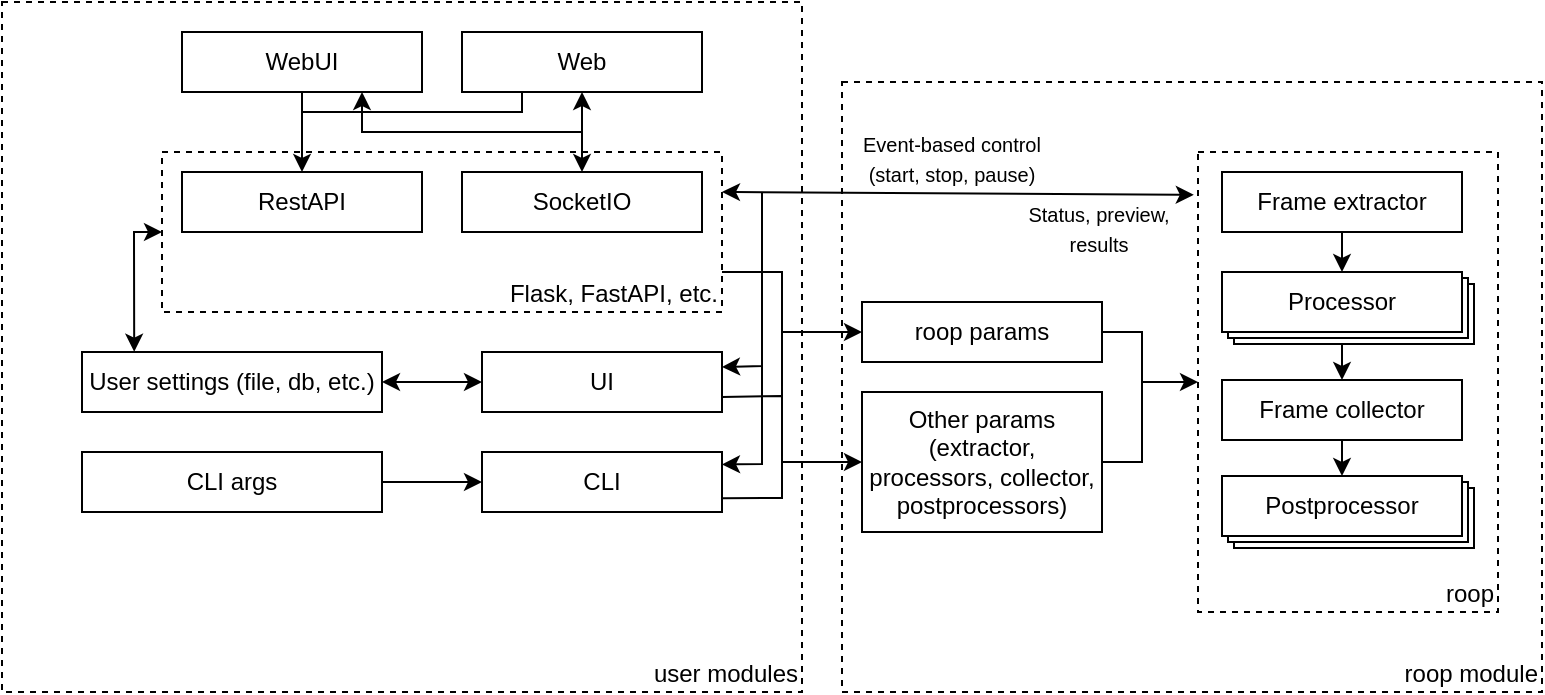 <mxfile version="21.4.0" type="github">
  <diagram name="Страница 1" id="w95SGao3gKyW_HmRo9V9">
    <mxGraphModel dx="465" dy="263" grid="1" gridSize="10" guides="1" tooltips="1" connect="1" arrows="1" fold="1" page="1" pageScale="1" pageWidth="827" pageHeight="1169" math="0" shadow="0">
      <root>
        <mxCell id="0" />
        <mxCell id="1" parent="0" />
        <mxCell id="05qxJ0hFXVh6I56uhUOh-36" value="roop module" style="rounded=0;whiteSpace=wrap;html=1;fillColor=none;dashed=1;verticalAlign=bottom;align=right;" vertex="1" parent="1">
          <mxGeometry x="710" y="115" width="350" height="305" as="geometry" />
        </mxCell>
        <mxCell id="05qxJ0hFXVh6I56uhUOh-37" value="user modules" style="rounded=0;whiteSpace=wrap;html=1;fillColor=none;dashed=1;verticalAlign=bottom;align=right;" vertex="1" parent="1">
          <mxGeometry x="290" y="75" width="400" height="345" as="geometry" />
        </mxCell>
        <mxCell id="05qxJ0hFXVh6I56uhUOh-34" value="" style="rounded=0;whiteSpace=wrap;html=1;" vertex="1" parent="1">
          <mxGeometry x="906" y="318" width="120" height="30" as="geometry" />
        </mxCell>
        <mxCell id="05qxJ0hFXVh6I56uhUOh-33" value="" style="rounded=0;whiteSpace=wrap;html=1;" vertex="1" parent="1">
          <mxGeometry x="903" y="315" width="120" height="30" as="geometry" />
        </mxCell>
        <mxCell id="05qxJ0hFXVh6I56uhUOh-1" value="roop" style="rounded=0;whiteSpace=wrap;html=1;dashed=1;align=right;verticalAlign=bottom;fillColor=none;" vertex="1" parent="1">
          <mxGeometry x="888" y="150" width="150" height="230" as="geometry" />
        </mxCell>
        <mxCell id="05qxJ0hFXVh6I56uhUOh-20" value="" style="rounded=0;whiteSpace=wrap;html=1;" vertex="1" parent="1">
          <mxGeometry x="906" y="216" width="120" height="30" as="geometry" />
        </mxCell>
        <mxCell id="05qxJ0hFXVh6I56uhUOh-19" value="" style="rounded=0;whiteSpace=wrap;html=1;" vertex="1" parent="1">
          <mxGeometry x="903" y="213" width="120" height="30" as="geometry" />
        </mxCell>
        <mxCell id="A-xNXG9kVISEkPX7Qmv6-2" value="CLI" style="rounded=0;whiteSpace=wrap;html=1;" parent="1" vertex="1">
          <mxGeometry x="530" y="300" width="120" height="30" as="geometry" />
        </mxCell>
        <mxCell id="A-xNXG9kVISEkPX7Qmv6-3" value="UI" style="rounded=0;whiteSpace=wrap;html=1;" parent="1" vertex="1">
          <mxGeometry x="530" y="250" width="120" height="30" as="geometry" />
        </mxCell>
        <mxCell id="A-xNXG9kVISEkPX7Qmv6-4" value="WebUI" style="rounded=0;whiteSpace=wrap;html=1;" parent="1" vertex="1">
          <mxGeometry x="380" y="90" width="120" height="30" as="geometry" />
        </mxCell>
        <mxCell id="A-xNXG9kVISEkPX7Qmv6-5" value="Web" style="rounded=0;whiteSpace=wrap;html=1;" parent="1" vertex="1">
          <mxGeometry x="520" y="90" width="120" height="30" as="geometry" />
        </mxCell>
        <mxCell id="A-xNXG9kVISEkPX7Qmv6-6" value="RestAPI" style="rounded=0;whiteSpace=wrap;html=1;" parent="1" vertex="1">
          <mxGeometry x="380" y="160" width="120" height="30" as="geometry" />
        </mxCell>
        <mxCell id="A-xNXG9kVISEkPX7Qmv6-7" value="SocketIO" style="rounded=0;whiteSpace=wrap;html=1;" parent="1" vertex="1">
          <mxGeometry x="520" y="160" width="120" height="30" as="geometry" />
        </mxCell>
        <mxCell id="A-xNXG9kVISEkPX7Qmv6-8" value="Flask, FastAPI, etc." style="rounded=0;whiteSpace=wrap;html=1;dashed=1;fillColor=none;align=right;verticalAlign=bottom;" parent="1" vertex="1">
          <mxGeometry x="370" y="150" width="280" height="80" as="geometry" />
        </mxCell>
        <mxCell id="A-xNXG9kVISEkPX7Qmv6-9" value="" style="endArrow=classic;html=1;rounded=0;entryX=0.5;entryY=0;entryDx=0;entryDy=0;exitX=0.5;exitY=1;exitDx=0;exitDy=0;" parent="1" source="A-xNXG9kVISEkPX7Qmv6-4" target="A-xNXG9kVISEkPX7Qmv6-6" edge="1">
          <mxGeometry width="50" height="50" relative="1" as="geometry">
            <mxPoint x="390" y="130" as="sourcePoint" />
            <mxPoint x="440" y="80" as="targetPoint" />
          </mxGeometry>
        </mxCell>
        <mxCell id="A-xNXG9kVISEkPX7Qmv6-10" value="" style="endArrow=none;html=1;rounded=0;entryX=0.25;entryY=1;entryDx=0;entryDy=0;" parent="1" target="A-xNXG9kVISEkPX7Qmv6-5" edge="1">
          <mxGeometry width="50" height="50" relative="1" as="geometry">
            <mxPoint x="440" y="130" as="sourcePoint" />
            <mxPoint x="590" y="140" as="targetPoint" />
            <Array as="points">
              <mxPoint x="550" y="130" />
            </Array>
          </mxGeometry>
        </mxCell>
        <mxCell id="A-xNXG9kVISEkPX7Qmv6-11" value="" style="endArrow=classic;startArrow=classic;html=1;rounded=0;entryX=0.75;entryY=1;entryDx=0;entryDy=0;exitX=0.5;exitY=0;exitDx=0;exitDy=0;" parent="1" source="A-xNXG9kVISEkPX7Qmv6-7" target="A-xNXG9kVISEkPX7Qmv6-4" edge="1">
          <mxGeometry width="50" height="50" relative="1" as="geometry">
            <mxPoint x="500" y="200" as="sourcePoint" />
            <mxPoint x="550" y="150" as="targetPoint" />
            <Array as="points">
              <mxPoint x="580" y="140" />
              <mxPoint x="470" y="140" />
            </Array>
          </mxGeometry>
        </mxCell>
        <mxCell id="A-xNXG9kVISEkPX7Qmv6-12" value="" style="endArrow=classic;html=1;rounded=0;entryX=0.5;entryY=1;entryDx=0;entryDy=0;" parent="1" target="A-xNXG9kVISEkPX7Qmv6-5" edge="1">
          <mxGeometry width="50" height="50" relative="1" as="geometry">
            <mxPoint x="580" y="140" as="sourcePoint" />
            <mxPoint x="550" y="150" as="targetPoint" />
          </mxGeometry>
        </mxCell>
        <mxCell id="05qxJ0hFXVh6I56uhUOh-2" value="CLI args" style="rounded=0;whiteSpace=wrap;html=1;" vertex="1" parent="1">
          <mxGeometry x="330" y="300" width="150" height="30" as="geometry" />
        </mxCell>
        <mxCell id="05qxJ0hFXVh6I56uhUOh-3" value="" style="endArrow=classic;html=1;rounded=0;exitX=1;exitY=0.5;exitDx=0;exitDy=0;entryX=0;entryY=0.5;entryDx=0;entryDy=0;" edge="1" parent="1" source="05qxJ0hFXVh6I56uhUOh-2" target="A-xNXG9kVISEkPX7Qmv6-2">
          <mxGeometry width="50" height="50" relative="1" as="geometry">
            <mxPoint x="580" y="250" as="sourcePoint" />
            <mxPoint x="630" y="200" as="targetPoint" />
          </mxGeometry>
        </mxCell>
        <mxCell id="05qxJ0hFXVh6I56uhUOh-4" value="User settings (file, db, etc.)" style="rounded=0;whiteSpace=wrap;html=1;" vertex="1" parent="1">
          <mxGeometry x="330" y="250" width="150" height="30" as="geometry" />
        </mxCell>
        <mxCell id="05qxJ0hFXVh6I56uhUOh-5" value="" style="endArrow=classic;html=1;rounded=0;exitX=1;exitY=0.5;exitDx=0;exitDy=0;entryX=0;entryY=0.5;entryDx=0;entryDy=0;startArrow=classic;startFill=1;" edge="1" parent="1" source="05qxJ0hFXVh6I56uhUOh-4" target="A-xNXG9kVISEkPX7Qmv6-3">
          <mxGeometry width="50" height="50" relative="1" as="geometry">
            <mxPoint x="580" y="250" as="sourcePoint" />
            <mxPoint x="630" y="200" as="targetPoint" />
          </mxGeometry>
        </mxCell>
        <mxCell id="05qxJ0hFXVh6I56uhUOh-7" value="roop params" style="rounded=0;whiteSpace=wrap;html=1;" vertex="1" parent="1">
          <mxGeometry x="720" y="225" width="120" height="30" as="geometry" />
        </mxCell>
        <mxCell id="05qxJ0hFXVh6I56uhUOh-8" value="Other params (extractor, processors, collector, postprocessors)" style="rounded=0;whiteSpace=wrap;html=1;" vertex="1" parent="1">
          <mxGeometry x="720" y="270" width="120" height="70" as="geometry" />
        </mxCell>
        <mxCell id="05qxJ0hFXVh6I56uhUOh-10" value="" style="endArrow=classic;html=1;rounded=0;exitX=1;exitY=0.75;exitDx=0;exitDy=0;entryX=0;entryY=0.5;entryDx=0;entryDy=0;" edge="1" parent="1" source="A-xNXG9kVISEkPX7Qmv6-8" target="05qxJ0hFXVh6I56uhUOh-7">
          <mxGeometry width="50" height="50" relative="1" as="geometry">
            <mxPoint x="580" y="240" as="sourcePoint" />
            <mxPoint x="630" y="190" as="targetPoint" />
            <Array as="points">
              <mxPoint x="680" y="210" />
              <mxPoint x="680" y="240" />
            </Array>
          </mxGeometry>
        </mxCell>
        <mxCell id="05qxJ0hFXVh6I56uhUOh-11" value="" style="endArrow=classic;html=1;rounded=0;exitX=1;exitY=0.75;exitDx=0;exitDy=0;entryX=0;entryY=0.5;entryDx=0;entryDy=0;" edge="1" parent="1" source="A-xNXG9kVISEkPX7Qmv6-3" target="05qxJ0hFXVh6I56uhUOh-8">
          <mxGeometry width="50" height="50" relative="1" as="geometry">
            <mxPoint x="650.0" y="274.5" as="sourcePoint" />
            <mxPoint x="720" y="292" as="targetPoint" />
            <Array as="points">
              <mxPoint x="680" y="272" />
              <mxPoint x="680" y="305" />
            </Array>
          </mxGeometry>
        </mxCell>
        <mxCell id="05qxJ0hFXVh6I56uhUOh-13" value="" style="endArrow=none;html=1;rounded=0;exitX=1.001;exitY=0.77;exitDx=0;exitDy=0;exitPerimeter=0;" edge="1" parent="1" source="A-xNXG9kVISEkPX7Qmv6-2">
          <mxGeometry width="50" height="50" relative="1" as="geometry">
            <mxPoint x="650" y="320" as="sourcePoint" />
            <mxPoint x="680" y="300" as="targetPoint" />
            <Array as="points">
              <mxPoint x="680" y="323" />
            </Array>
          </mxGeometry>
        </mxCell>
        <mxCell id="05qxJ0hFXVh6I56uhUOh-14" value="" style="endArrow=none;html=1;rounded=0;" edge="1" parent="1">
          <mxGeometry width="50" height="50" relative="1" as="geometry">
            <mxPoint x="680" y="272" as="sourcePoint" />
            <mxPoint x="680" y="240" as="targetPoint" />
          </mxGeometry>
        </mxCell>
        <mxCell id="05qxJ0hFXVh6I56uhUOh-15" value="" style="endArrow=classic;html=1;rounded=0;entryX=0;entryY=0.5;entryDx=0;entryDy=0;exitX=1;exitY=0.5;exitDx=0;exitDy=0;" edge="1" parent="1" source="05qxJ0hFXVh6I56uhUOh-7" target="05qxJ0hFXVh6I56uhUOh-1">
          <mxGeometry width="50" height="50" relative="1" as="geometry">
            <mxPoint x="650" y="260" as="sourcePoint" />
            <mxPoint x="700" y="210" as="targetPoint" />
            <Array as="points">
              <mxPoint x="860" y="240" />
              <mxPoint x="860" y="265" />
            </Array>
          </mxGeometry>
        </mxCell>
        <mxCell id="05qxJ0hFXVh6I56uhUOh-16" value="" style="endArrow=none;html=1;rounded=0;exitX=1;exitY=0.5;exitDx=0;exitDy=0;" edge="1" parent="1" source="05qxJ0hFXVh6I56uhUOh-8">
          <mxGeometry width="50" height="50" relative="1" as="geometry">
            <mxPoint x="840" y="303.5" as="sourcePoint" />
            <mxPoint x="860" y="260" as="targetPoint" />
            <Array as="points">
              <mxPoint x="860" y="305" />
            </Array>
          </mxGeometry>
        </mxCell>
        <mxCell id="05qxJ0hFXVh6I56uhUOh-17" value="Frame extractor" style="rounded=0;whiteSpace=wrap;html=1;" vertex="1" parent="1">
          <mxGeometry x="900" y="160" width="120" height="30" as="geometry" />
        </mxCell>
        <mxCell id="05qxJ0hFXVh6I56uhUOh-18" value="Processor" style="rounded=0;whiteSpace=wrap;html=1;" vertex="1" parent="1">
          <mxGeometry x="900" y="210" width="120" height="30" as="geometry" />
        </mxCell>
        <mxCell id="05qxJ0hFXVh6I56uhUOh-21" value="Frame collector" style="rounded=0;whiteSpace=wrap;html=1;" vertex="1" parent="1">
          <mxGeometry x="900" y="264" width="120" height="30" as="geometry" />
        </mxCell>
        <mxCell id="05qxJ0hFXVh6I56uhUOh-22" value="Postprocessor" style="rounded=0;whiteSpace=wrap;html=1;" vertex="1" parent="1">
          <mxGeometry x="900" y="312" width="120" height="30" as="geometry" />
        </mxCell>
        <mxCell id="05qxJ0hFXVh6I56uhUOh-23" value="" style="endArrow=classic;html=1;rounded=0;exitX=0.5;exitY=1;exitDx=0;exitDy=0;entryX=0.5;entryY=0;entryDx=0;entryDy=0;" edge="1" parent="1" source="05qxJ0hFXVh6I56uhUOh-17" target="05qxJ0hFXVh6I56uhUOh-18">
          <mxGeometry width="50" height="50" relative="1" as="geometry">
            <mxPoint x="960" y="300" as="sourcePoint" />
            <mxPoint x="1010" y="250" as="targetPoint" />
          </mxGeometry>
        </mxCell>
        <mxCell id="05qxJ0hFXVh6I56uhUOh-24" value="" style="endArrow=classic;html=1;rounded=0;exitX=0.5;exitY=1;exitDx=0;exitDy=0;entryX=0.5;entryY=0;entryDx=0;entryDy=0;" edge="1" parent="1" target="05qxJ0hFXVh6I56uhUOh-21">
          <mxGeometry width="50" height="50" relative="1" as="geometry">
            <mxPoint x="960" y="246" as="sourcePoint" />
            <mxPoint x="960" y="260" as="targetPoint" />
          </mxGeometry>
        </mxCell>
        <mxCell id="05qxJ0hFXVh6I56uhUOh-26" value="" style="endArrow=classic;html=1;rounded=0;entryX=0.5;entryY=0;entryDx=0;entryDy=0;exitX=0.5;exitY=1;exitDx=0;exitDy=0;" edge="1" parent="1" source="05qxJ0hFXVh6I56uhUOh-21" target="05qxJ0hFXVh6I56uhUOh-22">
          <mxGeometry width="50" height="50" relative="1" as="geometry">
            <mxPoint x="930" y="310" as="sourcePoint" />
            <mxPoint x="980" y="260" as="targetPoint" />
          </mxGeometry>
        </mxCell>
        <mxCell id="05qxJ0hFXVh6I56uhUOh-27" value="" style="endArrow=classic;startArrow=classic;html=1;rounded=0;entryX=-0.014;entryY=0.093;entryDx=0;entryDy=0;entryPerimeter=0;exitX=1;exitY=0.25;exitDx=0;exitDy=0;" edge="1" parent="1" source="A-xNXG9kVISEkPX7Qmv6-8" target="05qxJ0hFXVh6I56uhUOh-1">
          <mxGeometry width="50" height="50" relative="1" as="geometry">
            <mxPoint x="660" y="260" as="sourcePoint" />
            <mxPoint x="710" y="210" as="targetPoint" />
          </mxGeometry>
        </mxCell>
        <mxCell id="05qxJ0hFXVh6I56uhUOh-28" value="" style="endArrow=classic;html=1;rounded=0;entryX=1;entryY=0.25;entryDx=0;entryDy=0;" edge="1" parent="1" target="A-xNXG9kVISEkPX7Qmv6-3">
          <mxGeometry width="50" height="50" relative="1" as="geometry">
            <mxPoint x="670" y="170" as="sourcePoint" />
            <mxPoint x="650.0" y="258.5" as="targetPoint" />
            <Array as="points">
              <mxPoint x="670" y="257" />
            </Array>
          </mxGeometry>
        </mxCell>
        <mxCell id="05qxJ0hFXVh6I56uhUOh-29" value="" style="endArrow=classic;html=1;rounded=0;entryX=1;entryY=0.341;entryDx=0;entryDy=0;entryPerimeter=0;" edge="1" parent="1">
          <mxGeometry width="50" height="50" relative="1" as="geometry">
            <mxPoint x="670" y="257" as="sourcePoint" />
            <mxPoint x="650" y="306.23" as="targetPoint" />
            <Array as="points">
              <mxPoint x="670" y="306" />
            </Array>
          </mxGeometry>
        </mxCell>
        <mxCell id="05qxJ0hFXVh6I56uhUOh-30" value="&lt;font style=&quot;font-size: 10px;&quot;&gt;Status, preview, results&lt;/font&gt;" style="text;html=1;strokeColor=none;fillColor=none;align=center;verticalAlign=middle;whiteSpace=wrap;rounded=0;" vertex="1" parent="1">
          <mxGeometry x="800" y="175" width="77" height="25" as="geometry" />
        </mxCell>
        <mxCell id="05qxJ0hFXVh6I56uhUOh-35" value="" style="endArrow=classic;startArrow=classic;html=1;rounded=0;exitX=0.174;exitY=-0.005;exitDx=0;exitDy=0;exitPerimeter=0;entryX=0;entryY=0.5;entryDx=0;entryDy=0;" edge="1" parent="1" source="05qxJ0hFXVh6I56uhUOh-4" target="A-xNXG9kVISEkPX7Qmv6-8">
          <mxGeometry width="50" height="50" relative="1" as="geometry">
            <mxPoint x="590" y="180" as="sourcePoint" />
            <mxPoint x="356" y="190" as="targetPoint" />
            <Array as="points">
              <mxPoint x="356" y="190" />
            </Array>
          </mxGeometry>
        </mxCell>
        <mxCell id="05qxJ0hFXVh6I56uhUOh-32" value="&lt;span style=&quot;font-size: 10px;&quot;&gt;Event-based control (start, stop, pause)&lt;/span&gt;" style="text;html=1;strokeColor=none;fillColor=none;align=center;verticalAlign=middle;whiteSpace=wrap;rounded=0;" vertex="1" parent="1">
          <mxGeometry x="710" y="145" width="110" height="15" as="geometry" />
        </mxCell>
      </root>
    </mxGraphModel>
  </diagram>
</mxfile>
